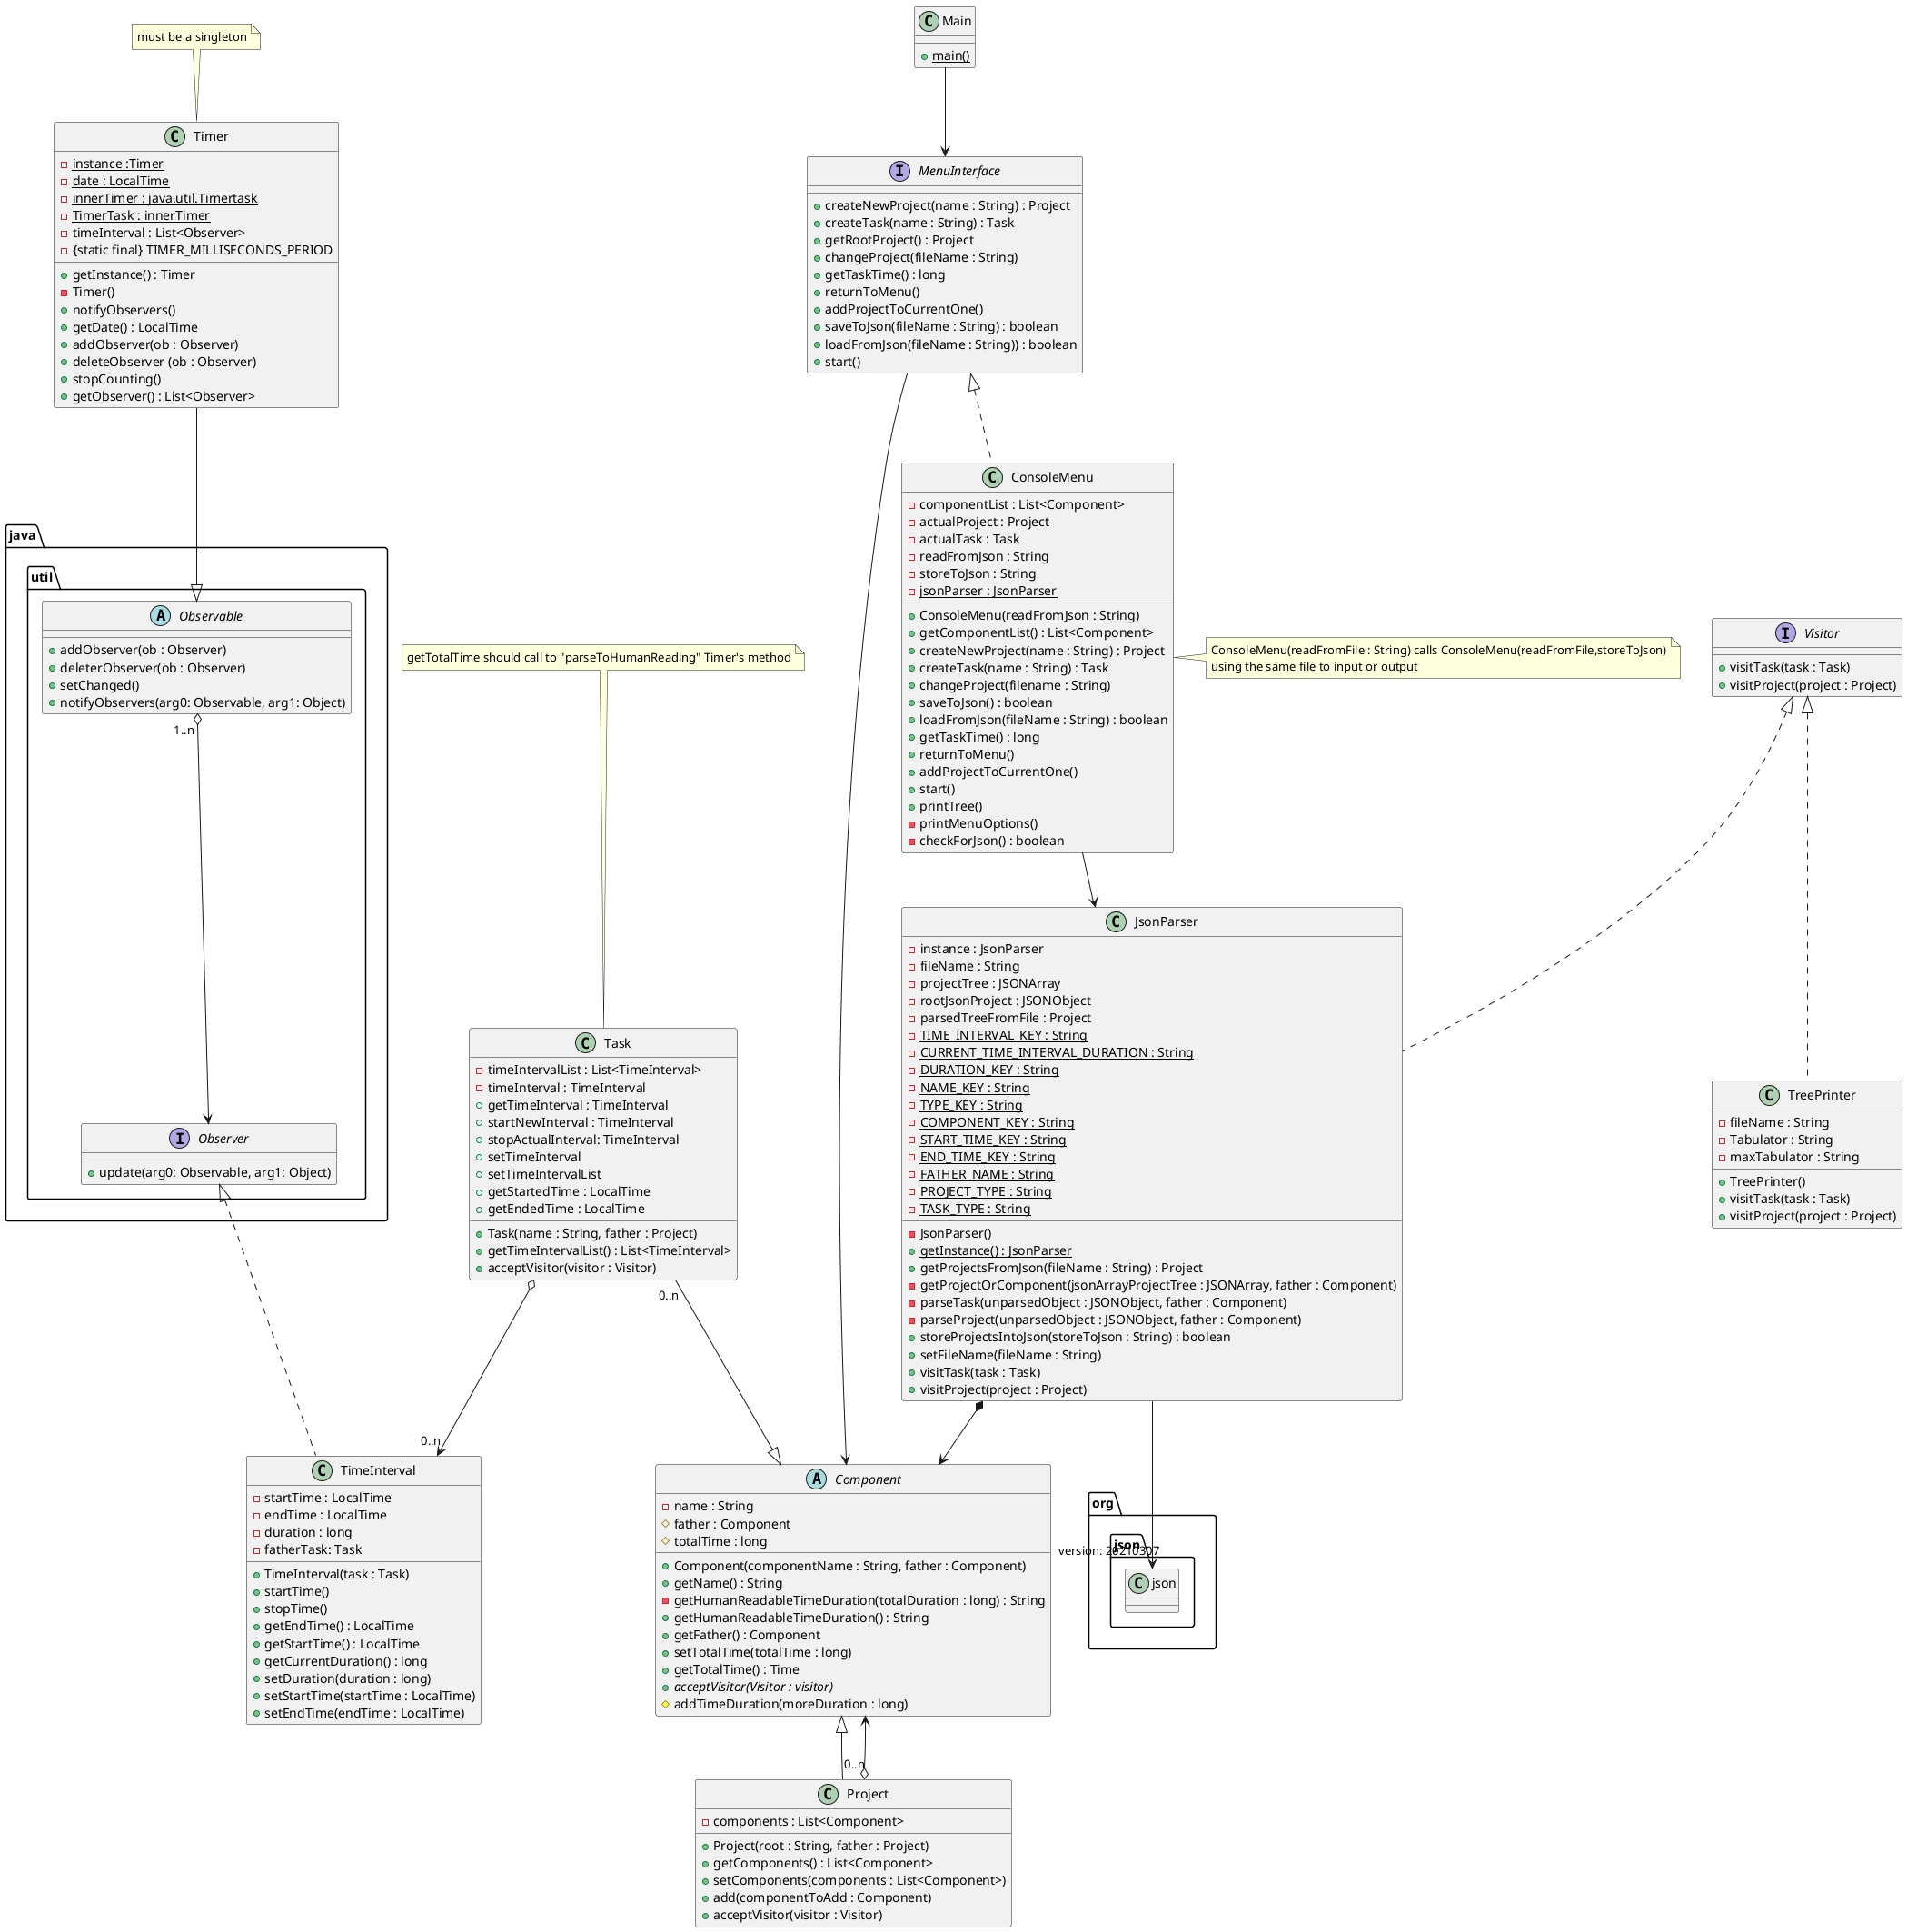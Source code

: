 @startuml
abstract class Component {
    - name : String
    # father : Component
    # totalTime : long

    + Component(componentName : String, father : Component)
    + getName() : String
    - getHumanReadableTimeDuration(totalDuration : long) : String
    + getHumanReadableTimeDuration() : String
    + getFather() : Component
    + setTotalTime(totalTime : long)
    + getTotalTime() : Time
    + {abstract} acceptVisitor(Visitor : visitor)
    # addTimeDuration(moreDuration : long)
}

class TimeInterval implements java.util.Observer {

    - startTime : LocalTime
    - endTime : LocalTime
    - duration : long
    - fatherTask: Task
    + TimeInterval(task : Task)
    + startTime()
    + stopTime()
    + getEndTime() : LocalTime
    + getStartTime() : LocalTime
    + getCurrentDuration() : long
    + setDuration(duration : long)
    + setStartTime(startTime : LocalTime)
    + setEndTime(endTime : LocalTime)
}

abstract class java.util.Observable{

    + addObserver(ob : Observer)
    + deleterObserver(ob : Observer)
    + setChanged()
    + notifyObservers(arg0: Observable, arg1: Object)

}

interface java.util.Observer {

    + update(arg0: Observable, arg1: Object)

}

interface Visitor {
    + visitTask(task : Task)
    + visitProject(project : Project)
}


class Project extends Component{

    - components : List<Component>
    + Project(root : String, father : Project)
    + getComponents() : List<Component>
    + setComponents(components : List<Component>)
    + add(componentToAdd : Component)
    + acceptVisitor(visitor : Visitor)


}

class Task {

    - timeIntervalList : List<TimeInterval>
    - timeInterval : TimeInterval
    + Task(name : String, father : Project)
    + getTimeIntervalList() : List<TimeInterval>
    + getTimeInterval : TimeInterval
    + startNewInterval : TimeInterval
    + stopActualInterval: TimeInterval
    + setTimeInterval
    + setTimeIntervalList
    + getStartedTime : LocalTime
    + getEndedTime : LocalTime
    + acceptVisitor(visitor : Visitor)

}



class Timer {

    - {static} instance :Timer
    - {static} date : LocalTime
    - {static} innerTimer : java.util.Timertask
    - {static} TimerTask : innerTimer
    - timeInterval : List<Observer>
    - {static final} TIMER_MILLISECONDS_PERIOD
    + getInstance() : Timer
    - Timer()
    + notifyObservers()
    + getDate() : LocalTime
    + addObserver(ob : Observer)
    + deleteObserver (ob : Observer)
    + stopCounting()
    + getObserver() : List<Observer>

}

class JsonParser implements Visitor{
    - instance : JsonParser
    - fileName : String
    - projectTree : JSONArray
    - rootJsonProject : JSONObject
    - parsedTreeFromFile : Project
    - {static} TIME_INTERVAL_KEY : String
    - {static} CURRENT_TIME_INTERVAL_DURATION : String
    - {static} DURATION_KEY : String
    - {static} NAME_KEY : String
    - {static} TYPE_KEY : String
    - {static} COMPONENT_KEY : String
    - {static} START_TIME_KEY : String
    - {static} END_TIME_KEY : String
    - {static} FATHER_NAME : String
    - {static} PROJECT_TYPE : String
    - {static} TASK_TYPE : String
    - JsonParser()
    + {static} getInstance() : JsonParser
    + getProjectsFromJson(fileName : String) : Project
    - getProjectOrComponent(jsonArrayProjectTree : JSONArray, father : Component)
    - parseTask(unparsedObject : JSONObject, father : Component)
    - parseProject(unparsedObject : JSONObject, father : Component)
    + storeProjectsIntoJson(storeToJson : String) : boolean
    + setFileName(fileName : String)
    + visitTask(task : Task)
    + visitProject(project : Project)
}

class TreePrinter implements Visitor{
    - fileName : String
    - Tabulator : String
    - maxTabulator : String
    + TreePrinter()
    + visitTask(task : Task)
    + visitProject(project : Project)
}

class Main {
    + {static} main()
}

interface MenuInterface {
    + createNewProject(name : String) : Project
    + createTask(name : String) : Task
    + getRootProject() : Project
    + changeProject(fileName : String)
    + getTaskTime() : long
    + returnToMenu()
    + addProjectToCurrentOne()
    + saveToJson(fileName : String) : boolean
    + loadFromJson(fileName : String)) : boolean
    + start()
}


class ConsoleMenu implements MenuInterface {
    - componentList : List<Component>
    - actualProject : Project
    - actualTask : Task
    - readFromJson : String
    - storeToJson : String
    - {static} jsonParser : JsonParser

    + ConsoleMenu(readFromJson : String)
    + getComponentList() : List<Component>
    + createNewProject(name : String) : Project
    + createTask(name : String) : Task
    + changeProject(filename : String)
    + saveToJson() : boolean
    + loadFromJson(fileName : String) : boolean
    + getTaskTime() : long
    + returnToMenu()
    + addProjectToCurrentOne()
    + start()
    + printTree()
    - printMenuOptions()
    - checkForJson() : boolean
}

note top of Task {
    getTotalTime should call to "parseToHumanReading" Timer's method
}

note top of Timer {
    must be a singleton
}

note right of ConsoleMenu {
    ConsoleMenu(readFromFile : String) calls ConsoleMenu(readFromFile,storeToJson)
    using the same file to input or output
}

Main --> MenuInterface
ConsoleMenu --> JsonParser
JsonParser --> "version: 20210307" org.json.json
JsonParser *--> Component
Project "0..n" o--> Component
MenuInterface --> Component
Task o--> "0..n" TimeInterval
Task "0..n" --|> Component
java.util.Observable "1..n " o--> java.util.Observer
Timer --|> java.util.Observable

@enduml